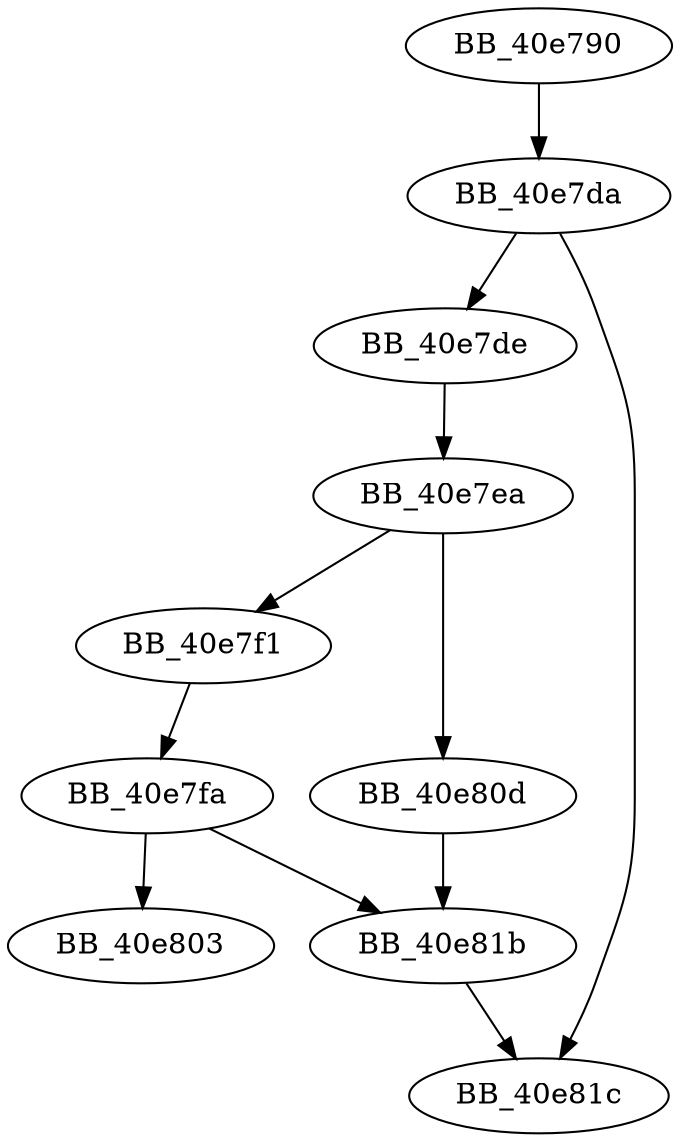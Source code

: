 DiGraph sub_40E790{
BB_40e790->BB_40e7da
BB_40e7da->BB_40e7de
BB_40e7da->BB_40e81c
BB_40e7de->BB_40e7ea
BB_40e7ea->BB_40e7f1
BB_40e7ea->BB_40e80d
BB_40e7f1->BB_40e7fa
BB_40e7fa->BB_40e803
BB_40e7fa->BB_40e81b
BB_40e80d->BB_40e81b
BB_40e81b->BB_40e81c
}
